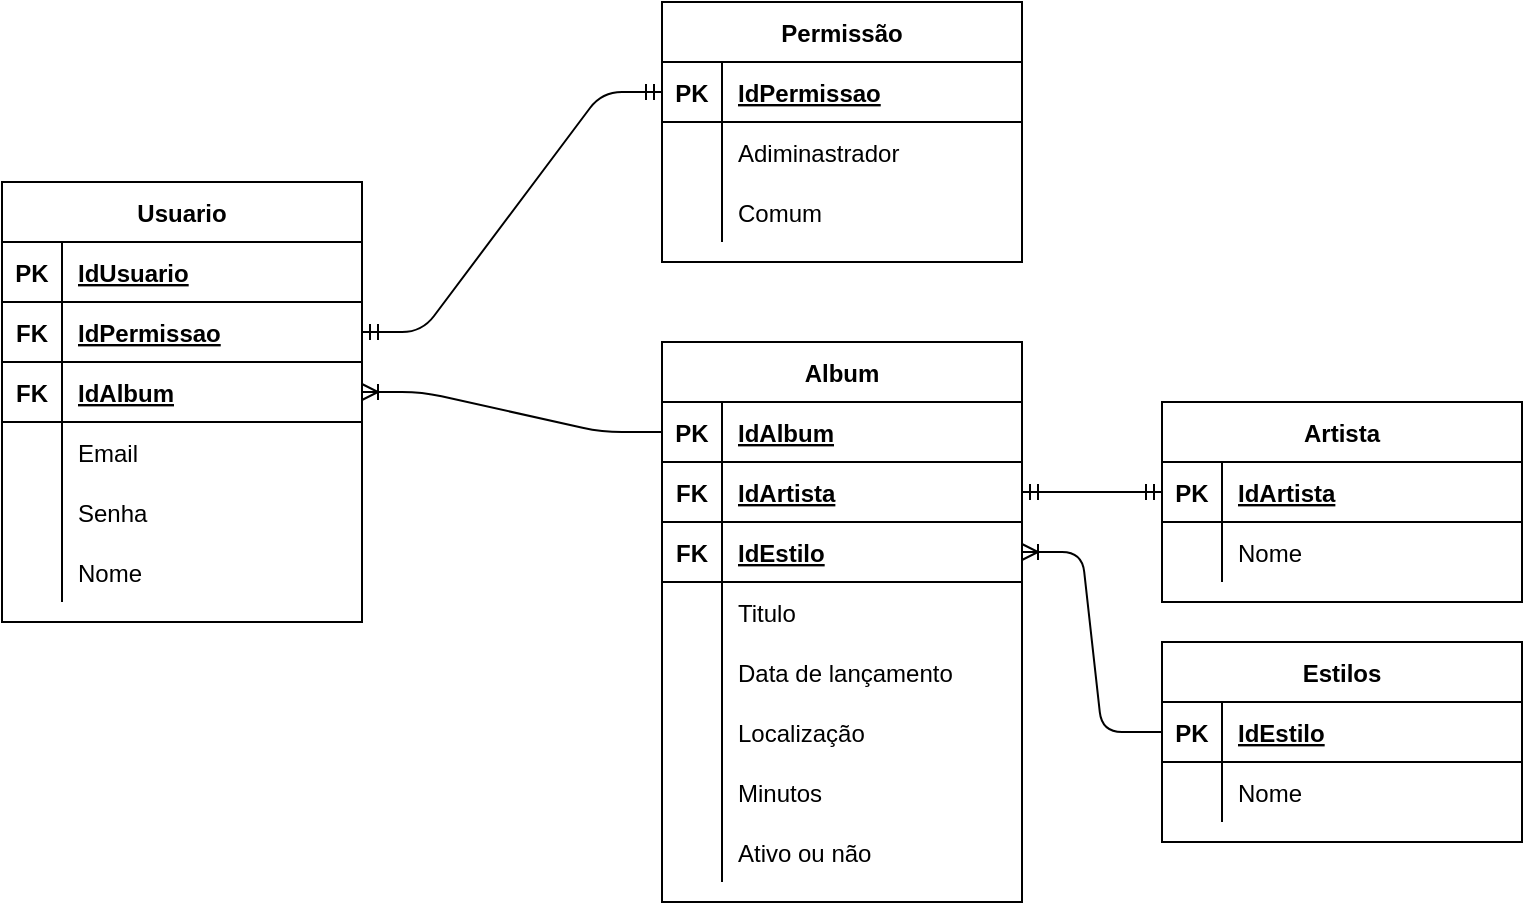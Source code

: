 <mxfile version="14.1.8" type="device"><diagram id="cQTujNkfAt0xTtvtM1Zy" name="Página-2"><mxGraphModel dx="1673" dy="967" grid="1" gridSize="10" guides="1" tooltips="1" connect="1" arrows="1" fold="1" page="1" pageScale="1" pageWidth="827" pageHeight="1169" math="0" shadow="0"><root><mxCell id="CrVfDs94hdM3xdtBqGWS-0"/><mxCell id="CrVfDs94hdM3xdtBqGWS-1" parent="CrVfDs94hdM3xdtBqGWS-0"/><mxCell id="C8EJCpgdVr1SK1lynZTQ-0" value="Usuario" style="shape=table;startSize=30;container=1;collapsible=1;childLayout=tableLayout;fixedRows=1;rowLines=0;fontStyle=1;align=center;resizeLast=1;" vertex="1" parent="CrVfDs94hdM3xdtBqGWS-1"><mxGeometry x="33" y="120" width="180" height="220" as="geometry"/></mxCell><mxCell id="C8EJCpgdVr1SK1lynZTQ-1" value="" style="shape=partialRectangle;collapsible=0;dropTarget=0;pointerEvents=0;fillColor=none;top=0;left=0;bottom=1;right=0;points=[[0,0.5],[1,0.5]];portConstraint=eastwest;" vertex="1" parent="C8EJCpgdVr1SK1lynZTQ-0"><mxGeometry y="30" width="180" height="30" as="geometry"/></mxCell><mxCell id="C8EJCpgdVr1SK1lynZTQ-2" value="PK" style="shape=partialRectangle;connectable=0;fillColor=none;top=0;left=0;bottom=0;right=0;fontStyle=1;overflow=hidden;" vertex="1" parent="C8EJCpgdVr1SK1lynZTQ-1"><mxGeometry width="30" height="30" as="geometry"/></mxCell><mxCell id="C8EJCpgdVr1SK1lynZTQ-3" value="IdUsuario" style="shape=partialRectangle;connectable=0;fillColor=none;top=0;left=0;bottom=0;right=0;align=left;spacingLeft=6;fontStyle=5;overflow=hidden;" vertex="1" parent="C8EJCpgdVr1SK1lynZTQ-1"><mxGeometry x="30" width="150" height="30" as="geometry"/></mxCell><mxCell id="C8EJCpgdVr1SK1lynZTQ-65" value="" style="shape=partialRectangle;collapsible=0;dropTarget=0;pointerEvents=0;fillColor=none;top=0;left=0;bottom=1;right=0;points=[[0,0.5],[1,0.5]];portConstraint=eastwest;" vertex="1" parent="C8EJCpgdVr1SK1lynZTQ-0"><mxGeometry y="60" width="180" height="30" as="geometry"/></mxCell><mxCell id="C8EJCpgdVr1SK1lynZTQ-66" value="FK" style="shape=partialRectangle;connectable=0;fillColor=none;top=0;left=0;bottom=0;right=0;fontStyle=1;overflow=hidden;" vertex="1" parent="C8EJCpgdVr1SK1lynZTQ-65"><mxGeometry width="30" height="30" as="geometry"/></mxCell><mxCell id="C8EJCpgdVr1SK1lynZTQ-67" value="IdPermissao" style="shape=partialRectangle;connectable=0;fillColor=none;top=0;left=0;bottom=0;right=0;align=left;spacingLeft=6;fontStyle=5;overflow=hidden;" vertex="1" parent="C8EJCpgdVr1SK1lynZTQ-65"><mxGeometry x="30" width="150" height="30" as="geometry"/></mxCell><mxCell id="C8EJCpgdVr1SK1lynZTQ-87" value="" style="shape=partialRectangle;collapsible=0;dropTarget=0;pointerEvents=0;fillColor=none;top=0;left=0;bottom=1;right=0;points=[[0,0.5],[1,0.5]];portConstraint=eastwest;" vertex="1" parent="C8EJCpgdVr1SK1lynZTQ-0"><mxGeometry y="90" width="180" height="30" as="geometry"/></mxCell><mxCell id="C8EJCpgdVr1SK1lynZTQ-88" value="FK" style="shape=partialRectangle;connectable=0;fillColor=none;top=0;left=0;bottom=0;right=0;fontStyle=1;overflow=hidden;" vertex="1" parent="C8EJCpgdVr1SK1lynZTQ-87"><mxGeometry width="30" height="30" as="geometry"/></mxCell><mxCell id="C8EJCpgdVr1SK1lynZTQ-89" value="IdAlbum" style="shape=partialRectangle;connectable=0;fillColor=none;top=0;left=0;bottom=0;right=0;align=left;spacingLeft=6;fontStyle=5;overflow=hidden;" vertex="1" parent="C8EJCpgdVr1SK1lynZTQ-87"><mxGeometry x="30" width="150" height="30" as="geometry"/></mxCell><mxCell id="C8EJCpgdVr1SK1lynZTQ-4" value="" style="shape=partialRectangle;collapsible=0;dropTarget=0;pointerEvents=0;fillColor=none;top=0;left=0;bottom=0;right=0;points=[[0,0.5],[1,0.5]];portConstraint=eastwest;" vertex="1" parent="C8EJCpgdVr1SK1lynZTQ-0"><mxGeometry y="120" width="180" height="30" as="geometry"/></mxCell><mxCell id="C8EJCpgdVr1SK1lynZTQ-5" value="" style="shape=partialRectangle;connectable=0;fillColor=none;top=0;left=0;bottom=0;right=0;editable=1;overflow=hidden;" vertex="1" parent="C8EJCpgdVr1SK1lynZTQ-4"><mxGeometry width="30" height="30" as="geometry"/></mxCell><mxCell id="C8EJCpgdVr1SK1lynZTQ-6" value="Email" style="shape=partialRectangle;connectable=0;fillColor=none;top=0;left=0;bottom=0;right=0;align=left;spacingLeft=6;overflow=hidden;" vertex="1" parent="C8EJCpgdVr1SK1lynZTQ-4"><mxGeometry x="30" width="150" height="30" as="geometry"/></mxCell><mxCell id="C8EJCpgdVr1SK1lynZTQ-7" value="" style="shape=partialRectangle;collapsible=0;dropTarget=0;pointerEvents=0;fillColor=none;top=0;left=0;bottom=0;right=0;points=[[0,0.5],[1,0.5]];portConstraint=eastwest;" vertex="1" parent="C8EJCpgdVr1SK1lynZTQ-0"><mxGeometry y="150" width="180" height="30" as="geometry"/></mxCell><mxCell id="C8EJCpgdVr1SK1lynZTQ-8" value="" style="shape=partialRectangle;connectable=0;fillColor=none;top=0;left=0;bottom=0;right=0;editable=1;overflow=hidden;" vertex="1" parent="C8EJCpgdVr1SK1lynZTQ-7"><mxGeometry width="30" height="30" as="geometry"/></mxCell><mxCell id="C8EJCpgdVr1SK1lynZTQ-9" value="Senha" style="shape=partialRectangle;connectable=0;fillColor=none;top=0;left=0;bottom=0;right=0;align=left;spacingLeft=6;overflow=hidden;" vertex="1" parent="C8EJCpgdVr1SK1lynZTQ-7"><mxGeometry x="30" width="150" height="30" as="geometry"/></mxCell><mxCell id="C8EJCpgdVr1SK1lynZTQ-10" value="" style="shape=partialRectangle;collapsible=0;dropTarget=0;pointerEvents=0;fillColor=none;top=0;left=0;bottom=0;right=0;points=[[0,0.5],[1,0.5]];portConstraint=eastwest;" vertex="1" parent="C8EJCpgdVr1SK1lynZTQ-0"><mxGeometry y="180" width="180" height="30" as="geometry"/></mxCell><mxCell id="C8EJCpgdVr1SK1lynZTQ-11" value="" style="shape=partialRectangle;connectable=0;fillColor=none;top=0;left=0;bottom=0;right=0;editable=1;overflow=hidden;" vertex="1" parent="C8EJCpgdVr1SK1lynZTQ-10"><mxGeometry width="30" height="30" as="geometry"/></mxCell><mxCell id="C8EJCpgdVr1SK1lynZTQ-12" value="Nome" style="shape=partialRectangle;connectable=0;fillColor=none;top=0;left=0;bottom=0;right=0;align=left;spacingLeft=6;overflow=hidden;" vertex="1" parent="C8EJCpgdVr1SK1lynZTQ-10"><mxGeometry x="30" width="150" height="30" as="geometry"/></mxCell><mxCell id="C8EJCpgdVr1SK1lynZTQ-13" value="Estilos" style="shape=table;startSize=30;container=1;collapsible=1;childLayout=tableLayout;fixedRows=1;rowLines=0;fontStyle=1;align=center;resizeLast=1;" vertex="1" parent="CrVfDs94hdM3xdtBqGWS-1"><mxGeometry x="613" y="350" width="180" height="100" as="geometry"/></mxCell><mxCell id="C8EJCpgdVr1SK1lynZTQ-14" value="" style="shape=partialRectangle;collapsible=0;dropTarget=0;pointerEvents=0;fillColor=none;top=0;left=0;bottom=1;right=0;points=[[0,0.5],[1,0.5]];portConstraint=eastwest;" vertex="1" parent="C8EJCpgdVr1SK1lynZTQ-13"><mxGeometry y="30" width="180" height="30" as="geometry"/></mxCell><mxCell id="C8EJCpgdVr1SK1lynZTQ-15" value="PK" style="shape=partialRectangle;connectable=0;fillColor=none;top=0;left=0;bottom=0;right=0;fontStyle=1;overflow=hidden;" vertex="1" parent="C8EJCpgdVr1SK1lynZTQ-14"><mxGeometry width="30" height="30" as="geometry"/></mxCell><mxCell id="C8EJCpgdVr1SK1lynZTQ-16" value="IdEstilo" style="shape=partialRectangle;connectable=0;fillColor=none;top=0;left=0;bottom=0;right=0;align=left;spacingLeft=6;fontStyle=5;overflow=hidden;" vertex="1" parent="C8EJCpgdVr1SK1lynZTQ-14"><mxGeometry x="30" width="150" height="30" as="geometry"/></mxCell><mxCell id="C8EJCpgdVr1SK1lynZTQ-17" value="" style="shape=partialRectangle;collapsible=0;dropTarget=0;pointerEvents=0;fillColor=none;top=0;left=0;bottom=0;right=0;points=[[0,0.5],[1,0.5]];portConstraint=eastwest;" vertex="1" parent="C8EJCpgdVr1SK1lynZTQ-13"><mxGeometry y="60" width="180" height="30" as="geometry"/></mxCell><mxCell id="C8EJCpgdVr1SK1lynZTQ-18" value="" style="shape=partialRectangle;connectable=0;fillColor=none;top=0;left=0;bottom=0;right=0;editable=1;overflow=hidden;" vertex="1" parent="C8EJCpgdVr1SK1lynZTQ-17"><mxGeometry width="30" height="30" as="geometry"/></mxCell><mxCell id="C8EJCpgdVr1SK1lynZTQ-19" value="Nome" style="shape=partialRectangle;connectable=0;fillColor=none;top=0;left=0;bottom=0;right=0;align=left;spacingLeft=6;overflow=hidden;" vertex="1" parent="C8EJCpgdVr1SK1lynZTQ-17"><mxGeometry x="30" width="150" height="30" as="geometry"/></mxCell><mxCell id="C8EJCpgdVr1SK1lynZTQ-26" value="Album" style="shape=table;startSize=30;container=1;collapsible=1;childLayout=tableLayout;fixedRows=1;rowLines=0;fontStyle=1;align=center;resizeLast=1;" vertex="1" parent="CrVfDs94hdM3xdtBqGWS-1"><mxGeometry x="363" y="200" width="180" height="280" as="geometry"/></mxCell><mxCell id="C8EJCpgdVr1SK1lynZTQ-27" value="" style="shape=partialRectangle;collapsible=0;dropTarget=0;pointerEvents=0;fillColor=none;top=0;left=0;bottom=1;right=0;points=[[0,0.5],[1,0.5]];portConstraint=eastwest;" vertex="1" parent="C8EJCpgdVr1SK1lynZTQ-26"><mxGeometry y="30" width="180" height="30" as="geometry"/></mxCell><mxCell id="C8EJCpgdVr1SK1lynZTQ-28" value="PK" style="shape=partialRectangle;connectable=0;fillColor=none;top=0;left=0;bottom=0;right=0;fontStyle=1;overflow=hidden;" vertex="1" parent="C8EJCpgdVr1SK1lynZTQ-27"><mxGeometry width="30" height="30" as="geometry"/></mxCell><mxCell id="C8EJCpgdVr1SK1lynZTQ-29" value="IdAlbum" style="shape=partialRectangle;connectable=0;fillColor=none;top=0;left=0;bottom=0;right=0;align=left;spacingLeft=6;fontStyle=5;overflow=hidden;" vertex="1" parent="C8EJCpgdVr1SK1lynZTQ-27"><mxGeometry x="30" width="150" height="30" as="geometry"/></mxCell><mxCell id="C8EJCpgdVr1SK1lynZTQ-84" value="" style="shape=partialRectangle;collapsible=0;dropTarget=0;pointerEvents=0;fillColor=none;top=0;left=0;bottom=1;right=0;points=[[0,0.5],[1,0.5]];portConstraint=eastwest;" vertex="1" parent="C8EJCpgdVr1SK1lynZTQ-26"><mxGeometry y="60" width="180" height="30" as="geometry"/></mxCell><mxCell id="C8EJCpgdVr1SK1lynZTQ-85" value="FK" style="shape=partialRectangle;connectable=0;fillColor=none;top=0;left=0;bottom=0;right=0;fontStyle=1;overflow=hidden;" vertex="1" parent="C8EJCpgdVr1SK1lynZTQ-84"><mxGeometry width="30" height="30" as="geometry"/></mxCell><mxCell id="C8EJCpgdVr1SK1lynZTQ-86" value="IdArtista" style="shape=partialRectangle;connectable=0;fillColor=none;top=0;left=0;bottom=0;right=0;align=left;spacingLeft=6;fontStyle=5;overflow=hidden;" vertex="1" parent="C8EJCpgdVr1SK1lynZTQ-84"><mxGeometry x="30" width="150" height="30" as="geometry"/></mxCell><mxCell id="C8EJCpgdVr1SK1lynZTQ-81" value="" style="shape=partialRectangle;collapsible=0;dropTarget=0;pointerEvents=0;fillColor=none;top=0;left=0;bottom=1;right=0;points=[[0,0.5],[1,0.5]];portConstraint=eastwest;" vertex="1" parent="C8EJCpgdVr1SK1lynZTQ-26"><mxGeometry y="90" width="180" height="30" as="geometry"/></mxCell><mxCell id="C8EJCpgdVr1SK1lynZTQ-82" value="FK" style="shape=partialRectangle;connectable=0;fillColor=none;top=0;left=0;bottom=0;right=0;fontStyle=1;overflow=hidden;" vertex="1" parent="C8EJCpgdVr1SK1lynZTQ-81"><mxGeometry width="30" height="30" as="geometry"/></mxCell><mxCell id="C8EJCpgdVr1SK1lynZTQ-83" value="IdEstilo" style="shape=partialRectangle;connectable=0;fillColor=none;top=0;left=0;bottom=0;right=0;align=left;spacingLeft=6;fontStyle=5;overflow=hidden;" vertex="1" parent="C8EJCpgdVr1SK1lynZTQ-81"><mxGeometry x="30" width="150" height="30" as="geometry"/></mxCell><mxCell id="C8EJCpgdVr1SK1lynZTQ-30" value="" style="shape=partialRectangle;collapsible=0;dropTarget=0;pointerEvents=0;fillColor=none;top=0;left=0;bottom=0;right=0;points=[[0,0.5],[1,0.5]];portConstraint=eastwest;" vertex="1" parent="C8EJCpgdVr1SK1lynZTQ-26"><mxGeometry y="120" width="180" height="30" as="geometry"/></mxCell><mxCell id="C8EJCpgdVr1SK1lynZTQ-31" value="" style="shape=partialRectangle;connectable=0;fillColor=none;top=0;left=0;bottom=0;right=0;editable=1;overflow=hidden;" vertex="1" parent="C8EJCpgdVr1SK1lynZTQ-30"><mxGeometry width="30" height="30" as="geometry"/></mxCell><mxCell id="C8EJCpgdVr1SK1lynZTQ-32" value="Titulo" style="shape=partialRectangle;connectable=0;fillColor=none;top=0;left=0;bottom=0;right=0;align=left;spacingLeft=6;overflow=hidden;" vertex="1" parent="C8EJCpgdVr1SK1lynZTQ-30"><mxGeometry x="30" width="150" height="30" as="geometry"/></mxCell><mxCell id="C8EJCpgdVr1SK1lynZTQ-33" value="" style="shape=partialRectangle;collapsible=0;dropTarget=0;pointerEvents=0;fillColor=none;top=0;left=0;bottom=0;right=0;points=[[0,0.5],[1,0.5]];portConstraint=eastwest;" vertex="1" parent="C8EJCpgdVr1SK1lynZTQ-26"><mxGeometry y="150" width="180" height="30" as="geometry"/></mxCell><mxCell id="C8EJCpgdVr1SK1lynZTQ-34" value="" style="shape=partialRectangle;connectable=0;fillColor=none;top=0;left=0;bottom=0;right=0;editable=1;overflow=hidden;" vertex="1" parent="C8EJCpgdVr1SK1lynZTQ-33"><mxGeometry width="30" height="30" as="geometry"/></mxCell><mxCell id="C8EJCpgdVr1SK1lynZTQ-35" value="Data de lançamento" style="shape=partialRectangle;connectable=0;fillColor=none;top=0;left=0;bottom=0;right=0;align=left;spacingLeft=6;overflow=hidden;" vertex="1" parent="C8EJCpgdVr1SK1lynZTQ-33"><mxGeometry x="30" width="150" height="30" as="geometry"/></mxCell><mxCell id="C8EJCpgdVr1SK1lynZTQ-36" value="" style="shape=partialRectangle;collapsible=0;dropTarget=0;pointerEvents=0;fillColor=none;top=0;left=0;bottom=0;right=0;points=[[0,0.5],[1,0.5]];portConstraint=eastwest;" vertex="1" parent="C8EJCpgdVr1SK1lynZTQ-26"><mxGeometry y="180" width="180" height="30" as="geometry"/></mxCell><mxCell id="C8EJCpgdVr1SK1lynZTQ-37" value="" style="shape=partialRectangle;connectable=0;fillColor=none;top=0;left=0;bottom=0;right=0;editable=1;overflow=hidden;" vertex="1" parent="C8EJCpgdVr1SK1lynZTQ-36"><mxGeometry width="30" height="30" as="geometry"/></mxCell><mxCell id="C8EJCpgdVr1SK1lynZTQ-38" value="Localização" style="shape=partialRectangle;connectable=0;fillColor=none;top=0;left=0;bottom=0;right=0;align=left;spacingLeft=6;overflow=hidden;" vertex="1" parent="C8EJCpgdVr1SK1lynZTQ-36"><mxGeometry x="30" width="150" height="30" as="geometry"/></mxCell><mxCell id="C8EJCpgdVr1SK1lynZTQ-75" value="" style="shape=partialRectangle;collapsible=0;dropTarget=0;pointerEvents=0;fillColor=none;top=0;left=0;bottom=0;right=0;points=[[0,0.5],[1,0.5]];portConstraint=eastwest;" vertex="1" parent="C8EJCpgdVr1SK1lynZTQ-26"><mxGeometry y="210" width="180" height="30" as="geometry"/></mxCell><mxCell id="C8EJCpgdVr1SK1lynZTQ-76" value="" style="shape=partialRectangle;connectable=0;fillColor=none;top=0;left=0;bottom=0;right=0;editable=1;overflow=hidden;" vertex="1" parent="C8EJCpgdVr1SK1lynZTQ-75"><mxGeometry width="30" height="30" as="geometry"/></mxCell><mxCell id="C8EJCpgdVr1SK1lynZTQ-77" value="Minutos" style="shape=partialRectangle;connectable=0;fillColor=none;top=0;left=0;bottom=0;right=0;align=left;spacingLeft=6;overflow=hidden;" vertex="1" parent="C8EJCpgdVr1SK1lynZTQ-75"><mxGeometry x="30" width="150" height="30" as="geometry"/></mxCell><mxCell id="C8EJCpgdVr1SK1lynZTQ-78" value="" style="shape=partialRectangle;collapsible=0;dropTarget=0;pointerEvents=0;fillColor=none;top=0;left=0;bottom=0;right=0;points=[[0,0.5],[1,0.5]];portConstraint=eastwest;" vertex="1" parent="C8EJCpgdVr1SK1lynZTQ-26"><mxGeometry y="240" width="180" height="30" as="geometry"/></mxCell><mxCell id="C8EJCpgdVr1SK1lynZTQ-79" value="" style="shape=partialRectangle;connectable=0;fillColor=none;top=0;left=0;bottom=0;right=0;editable=1;overflow=hidden;" vertex="1" parent="C8EJCpgdVr1SK1lynZTQ-78"><mxGeometry width="30" height="30" as="geometry"/></mxCell><mxCell id="C8EJCpgdVr1SK1lynZTQ-80" value="Ativo ou não" style="shape=partialRectangle;connectable=0;fillColor=none;top=0;left=0;bottom=0;right=0;align=left;spacingLeft=6;overflow=hidden;" vertex="1" parent="C8EJCpgdVr1SK1lynZTQ-78"><mxGeometry x="30" width="150" height="30" as="geometry"/></mxCell><mxCell id="C8EJCpgdVr1SK1lynZTQ-39" value="Artista" style="shape=table;startSize=30;container=1;collapsible=1;childLayout=tableLayout;fixedRows=1;rowLines=0;fontStyle=1;align=center;resizeLast=1;" vertex="1" parent="CrVfDs94hdM3xdtBqGWS-1"><mxGeometry x="613" y="230" width="180" height="100" as="geometry"/></mxCell><mxCell id="C8EJCpgdVr1SK1lynZTQ-40" value="" style="shape=partialRectangle;collapsible=0;dropTarget=0;pointerEvents=0;fillColor=none;top=0;left=0;bottom=1;right=0;points=[[0,0.5],[1,0.5]];portConstraint=eastwest;" vertex="1" parent="C8EJCpgdVr1SK1lynZTQ-39"><mxGeometry y="30" width="180" height="30" as="geometry"/></mxCell><mxCell id="C8EJCpgdVr1SK1lynZTQ-41" value="PK" style="shape=partialRectangle;connectable=0;fillColor=none;top=0;left=0;bottom=0;right=0;fontStyle=1;overflow=hidden;" vertex="1" parent="C8EJCpgdVr1SK1lynZTQ-40"><mxGeometry width="30" height="30" as="geometry"/></mxCell><mxCell id="C8EJCpgdVr1SK1lynZTQ-42" value="IdArtista" style="shape=partialRectangle;connectable=0;fillColor=none;top=0;left=0;bottom=0;right=0;align=left;spacingLeft=6;fontStyle=5;overflow=hidden;" vertex="1" parent="C8EJCpgdVr1SK1lynZTQ-40"><mxGeometry x="30" width="150" height="30" as="geometry"/></mxCell><mxCell id="C8EJCpgdVr1SK1lynZTQ-43" value="" style="shape=partialRectangle;collapsible=0;dropTarget=0;pointerEvents=0;fillColor=none;top=0;left=0;bottom=0;right=0;points=[[0,0.5],[1,0.5]];portConstraint=eastwest;" vertex="1" parent="C8EJCpgdVr1SK1lynZTQ-39"><mxGeometry y="60" width="180" height="30" as="geometry"/></mxCell><mxCell id="C8EJCpgdVr1SK1lynZTQ-44" value="" style="shape=partialRectangle;connectable=0;fillColor=none;top=0;left=0;bottom=0;right=0;editable=1;overflow=hidden;" vertex="1" parent="C8EJCpgdVr1SK1lynZTQ-43"><mxGeometry width="30" height="30" as="geometry"/></mxCell><mxCell id="C8EJCpgdVr1SK1lynZTQ-45" value="Nome" style="shape=partialRectangle;connectable=0;fillColor=none;top=0;left=0;bottom=0;right=0;align=left;spacingLeft=6;overflow=hidden;" vertex="1" parent="C8EJCpgdVr1SK1lynZTQ-43"><mxGeometry x="30" width="150" height="30" as="geometry"/></mxCell><mxCell id="C8EJCpgdVr1SK1lynZTQ-52" value="Permissão" style="shape=table;startSize=30;container=1;collapsible=1;childLayout=tableLayout;fixedRows=1;rowLines=0;fontStyle=1;align=center;resizeLast=1;" vertex="1" parent="CrVfDs94hdM3xdtBqGWS-1"><mxGeometry x="363" y="30" width="180" height="130" as="geometry"/></mxCell><mxCell id="C8EJCpgdVr1SK1lynZTQ-53" value="" style="shape=partialRectangle;collapsible=0;dropTarget=0;pointerEvents=0;fillColor=none;top=0;left=0;bottom=1;right=0;points=[[0,0.5],[1,0.5]];portConstraint=eastwest;" vertex="1" parent="C8EJCpgdVr1SK1lynZTQ-52"><mxGeometry y="30" width="180" height="30" as="geometry"/></mxCell><mxCell id="C8EJCpgdVr1SK1lynZTQ-54" value="PK" style="shape=partialRectangle;connectable=0;fillColor=none;top=0;left=0;bottom=0;right=0;fontStyle=1;overflow=hidden;" vertex="1" parent="C8EJCpgdVr1SK1lynZTQ-53"><mxGeometry width="30" height="30" as="geometry"/></mxCell><mxCell id="C8EJCpgdVr1SK1lynZTQ-55" value="IdPermissao" style="shape=partialRectangle;connectable=0;fillColor=none;top=0;left=0;bottom=0;right=0;align=left;spacingLeft=6;fontStyle=5;overflow=hidden;" vertex="1" parent="C8EJCpgdVr1SK1lynZTQ-53"><mxGeometry x="30" width="150" height="30" as="geometry"/></mxCell><mxCell id="C8EJCpgdVr1SK1lynZTQ-56" value="" style="shape=partialRectangle;collapsible=0;dropTarget=0;pointerEvents=0;fillColor=none;top=0;left=0;bottom=0;right=0;points=[[0,0.5],[1,0.5]];portConstraint=eastwest;" vertex="1" parent="C8EJCpgdVr1SK1lynZTQ-52"><mxGeometry y="60" width="180" height="30" as="geometry"/></mxCell><mxCell id="C8EJCpgdVr1SK1lynZTQ-57" value="" style="shape=partialRectangle;connectable=0;fillColor=none;top=0;left=0;bottom=0;right=0;editable=1;overflow=hidden;" vertex="1" parent="C8EJCpgdVr1SK1lynZTQ-56"><mxGeometry width="30" height="30" as="geometry"/></mxCell><mxCell id="C8EJCpgdVr1SK1lynZTQ-58" value="Adiminastrador" style="shape=partialRectangle;connectable=0;fillColor=none;top=0;left=0;bottom=0;right=0;align=left;spacingLeft=6;overflow=hidden;" vertex="1" parent="C8EJCpgdVr1SK1lynZTQ-56"><mxGeometry x="30" width="150" height="30" as="geometry"/></mxCell><mxCell id="C8EJCpgdVr1SK1lynZTQ-59" value="" style="shape=partialRectangle;collapsible=0;dropTarget=0;pointerEvents=0;fillColor=none;top=0;left=0;bottom=0;right=0;points=[[0,0.5],[1,0.5]];portConstraint=eastwest;" vertex="1" parent="C8EJCpgdVr1SK1lynZTQ-52"><mxGeometry y="90" width="180" height="30" as="geometry"/></mxCell><mxCell id="C8EJCpgdVr1SK1lynZTQ-60" value="" style="shape=partialRectangle;connectable=0;fillColor=none;top=0;left=0;bottom=0;right=0;editable=1;overflow=hidden;" vertex="1" parent="C8EJCpgdVr1SK1lynZTQ-59"><mxGeometry width="30" height="30" as="geometry"/></mxCell><mxCell id="C8EJCpgdVr1SK1lynZTQ-61" value="Comum" style="shape=partialRectangle;connectable=0;fillColor=none;top=0;left=0;bottom=0;right=0;align=left;spacingLeft=6;overflow=hidden;" vertex="1" parent="C8EJCpgdVr1SK1lynZTQ-59"><mxGeometry x="30" width="150" height="30" as="geometry"/></mxCell><mxCell id="C8EJCpgdVr1SK1lynZTQ-93" value="" style="edgeStyle=entityRelationEdgeStyle;fontSize=12;html=1;endArrow=ERoneToMany;entryX=1;entryY=0.5;entryDx=0;entryDy=0;exitX=0;exitY=0.5;exitDx=0;exitDy=0;" edge="1" parent="CrVfDs94hdM3xdtBqGWS-1" source="C8EJCpgdVr1SK1lynZTQ-27" target="C8EJCpgdVr1SK1lynZTQ-87"><mxGeometry width="100" height="100" relative="1" as="geometry"><mxPoint x="243" y="330" as="sourcePoint"/><mxPoint x="343" y="230" as="targetPoint"/></mxGeometry></mxCell><mxCell id="C8EJCpgdVr1SK1lynZTQ-95" value="" style="edgeStyle=entityRelationEdgeStyle;fontSize=12;html=1;endArrow=ERmandOne;startArrow=ERmandOne;entryX=0;entryY=0.5;entryDx=0;entryDy=0;exitX=1;exitY=0.5;exitDx=0;exitDy=0;" edge="1" parent="CrVfDs94hdM3xdtBqGWS-1" source="C8EJCpgdVr1SK1lynZTQ-65" target="C8EJCpgdVr1SK1lynZTQ-53"><mxGeometry width="100" height="100" relative="1" as="geometry"><mxPoint x="223" y="220" as="sourcePoint"/><mxPoint x="323" y="120" as="targetPoint"/></mxGeometry></mxCell><mxCell id="C8EJCpgdVr1SK1lynZTQ-97" value="" style="edgeStyle=entityRelationEdgeStyle;fontSize=12;html=1;endArrow=ERmandOne;startArrow=ERmandOne;entryX=0;entryY=0.5;entryDx=0;entryDy=0;exitX=1;exitY=0.5;exitDx=0;exitDy=0;" edge="1" parent="CrVfDs94hdM3xdtBqGWS-1" source="C8EJCpgdVr1SK1lynZTQ-84" target="C8EJCpgdVr1SK1lynZTQ-40"><mxGeometry width="100" height="100" relative="1" as="geometry"><mxPoint x="533" y="420" as="sourcePoint"/><mxPoint x="633" y="320" as="targetPoint"/></mxGeometry></mxCell><mxCell id="C8EJCpgdVr1SK1lynZTQ-98" value="" style="edgeStyle=entityRelationEdgeStyle;fontSize=12;html=1;endArrow=ERoneToMany;entryX=1;entryY=0.5;entryDx=0;entryDy=0;exitX=0;exitY=0.5;exitDx=0;exitDy=0;" edge="1" parent="CrVfDs94hdM3xdtBqGWS-1" source="C8EJCpgdVr1SK1lynZTQ-14" target="C8EJCpgdVr1SK1lynZTQ-81"><mxGeometry width="100" height="100" relative="1" as="geometry"><mxPoint x="503" y="560" as="sourcePoint"/><mxPoint x="603" y="460" as="targetPoint"/></mxGeometry></mxCell></root></mxGraphModel></diagram></mxfile>